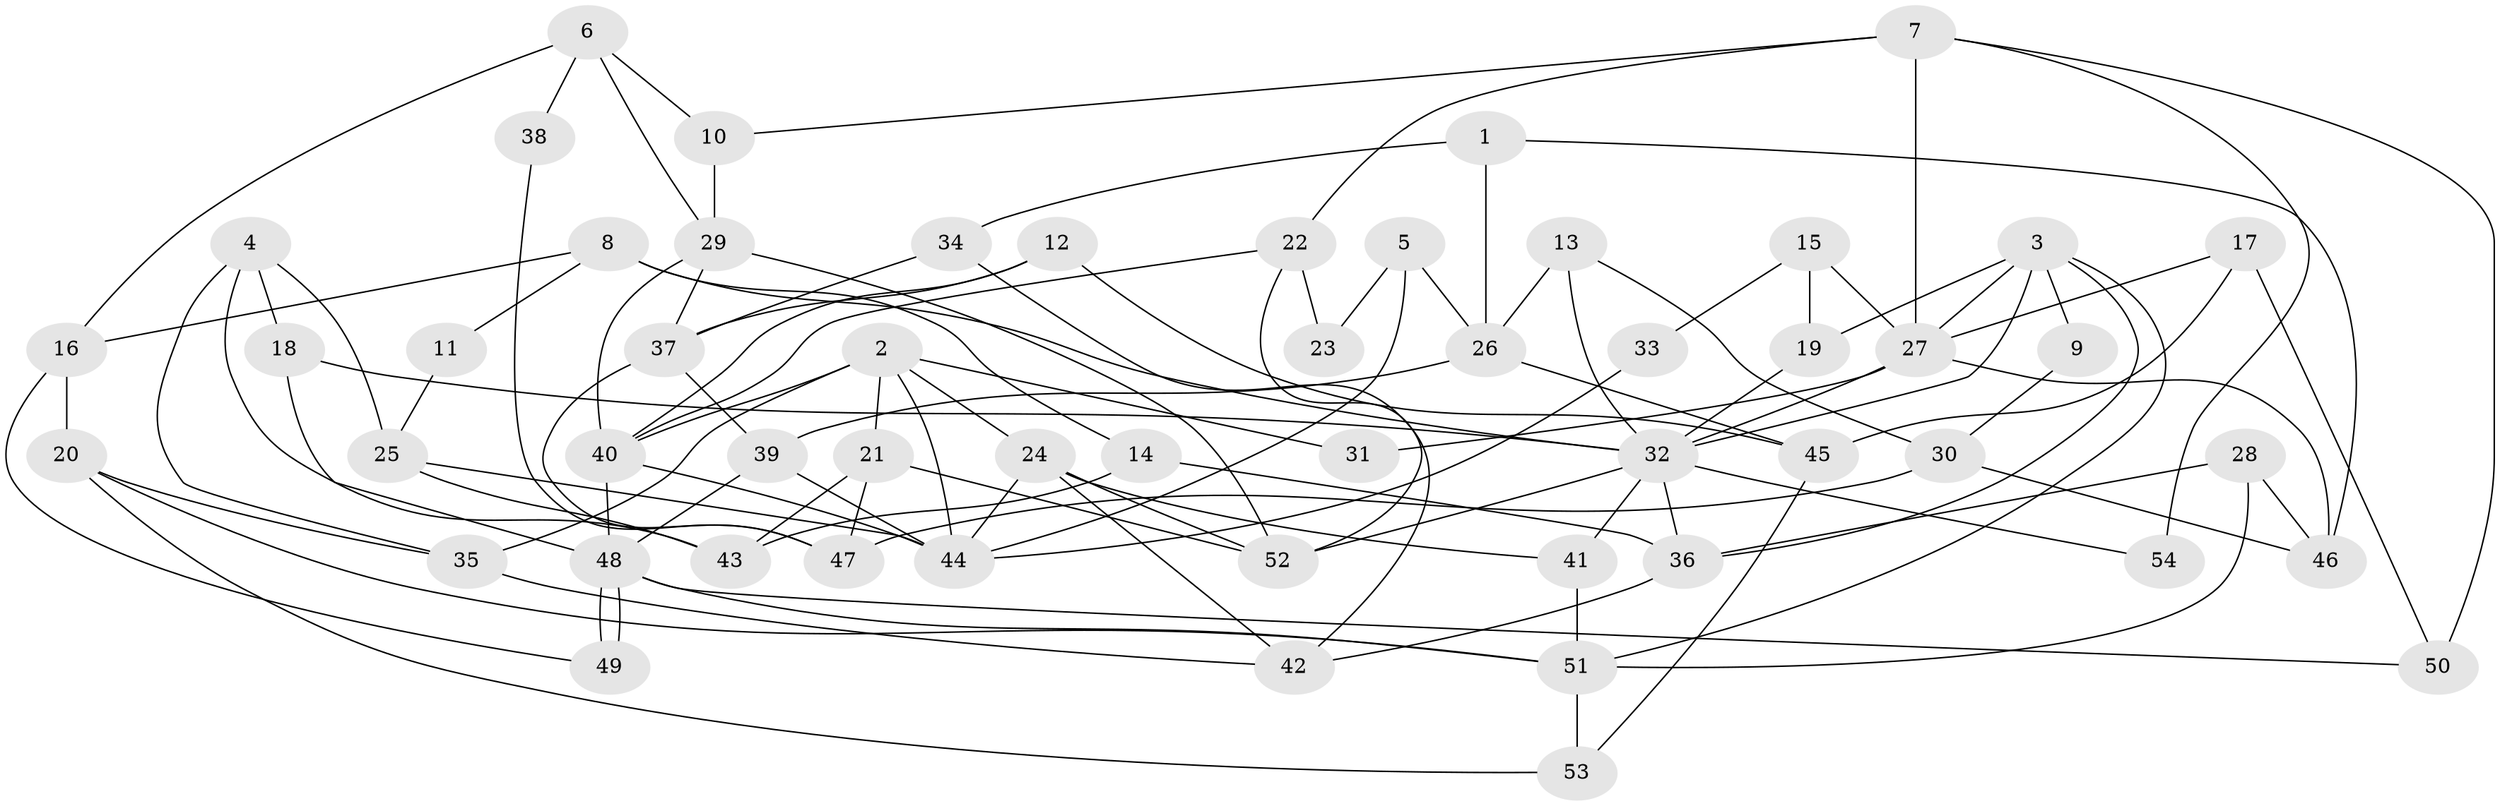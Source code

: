 // coarse degree distribution, {4: 0.058823529411764705, 7: 0.23529411764705882, 5: 0.23529411764705882, 2: 0.11764705882352941, 8: 0.17647058823529413, 6: 0.17647058823529413}
// Generated by graph-tools (version 1.1) at 2025/37/03/04/25 23:37:05]
// undirected, 54 vertices, 108 edges
graph export_dot {
  node [color=gray90,style=filled];
  1;
  2;
  3;
  4;
  5;
  6;
  7;
  8;
  9;
  10;
  11;
  12;
  13;
  14;
  15;
  16;
  17;
  18;
  19;
  20;
  21;
  22;
  23;
  24;
  25;
  26;
  27;
  28;
  29;
  30;
  31;
  32;
  33;
  34;
  35;
  36;
  37;
  38;
  39;
  40;
  41;
  42;
  43;
  44;
  45;
  46;
  47;
  48;
  49;
  50;
  51;
  52;
  53;
  54;
  1 -- 46;
  1 -- 26;
  1 -- 34;
  2 -- 44;
  2 -- 40;
  2 -- 21;
  2 -- 24;
  2 -- 31;
  2 -- 35;
  3 -- 51;
  3 -- 27;
  3 -- 9;
  3 -- 19;
  3 -- 32;
  3 -- 36;
  4 -- 35;
  4 -- 18;
  4 -- 25;
  4 -- 43;
  5 -- 44;
  5 -- 26;
  5 -- 23;
  6 -- 29;
  6 -- 16;
  6 -- 10;
  6 -- 38;
  7 -- 22;
  7 -- 27;
  7 -- 10;
  7 -- 50;
  7 -- 54;
  8 -- 32;
  8 -- 14;
  8 -- 11;
  8 -- 16;
  9 -- 30;
  10 -- 29;
  11 -- 25;
  12 -- 40;
  12 -- 37;
  12 -- 45;
  13 -- 26;
  13 -- 32;
  13 -- 30;
  14 -- 43;
  14 -- 36;
  15 -- 27;
  15 -- 19;
  15 -- 33;
  16 -- 20;
  16 -- 49;
  17 -- 45;
  17 -- 50;
  17 -- 27;
  18 -- 48;
  18 -- 32;
  19 -- 32;
  20 -- 35;
  20 -- 51;
  20 -- 53;
  21 -- 47;
  21 -- 43;
  21 -- 52;
  22 -- 40;
  22 -- 52;
  22 -- 23;
  24 -- 52;
  24 -- 41;
  24 -- 42;
  24 -- 44;
  25 -- 43;
  25 -- 44;
  26 -- 39;
  26 -- 45;
  27 -- 32;
  27 -- 31;
  27 -- 46;
  28 -- 36;
  28 -- 51;
  28 -- 46;
  29 -- 37;
  29 -- 40;
  29 -- 52;
  30 -- 46;
  30 -- 47;
  32 -- 52;
  32 -- 36;
  32 -- 41;
  32 -- 54;
  33 -- 44;
  34 -- 42;
  34 -- 37;
  35 -- 42;
  36 -- 42;
  37 -- 39;
  37 -- 47;
  38 -- 47;
  39 -- 44;
  39 -- 48;
  40 -- 44;
  40 -- 48;
  41 -- 51;
  45 -- 53;
  48 -- 49;
  48 -- 49;
  48 -- 50;
  48 -- 51;
  51 -- 53;
}
